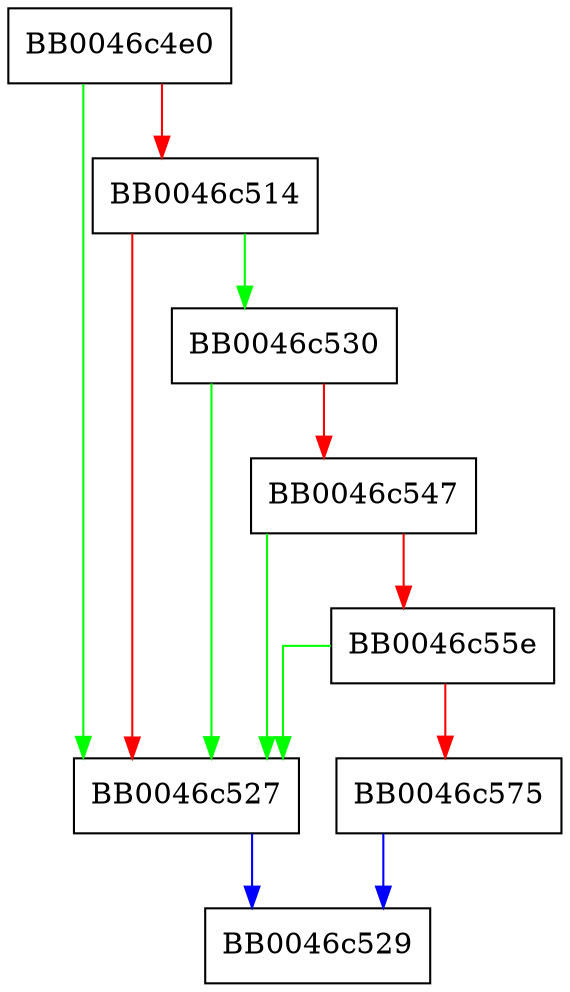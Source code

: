 digraph setup_ui_method {
  node [shape="box"];
  graph [splines=ortho];
  BB0046c4e0 -> BB0046c527 [color="green"];
  BB0046c4e0 -> BB0046c514 [color="red"];
  BB0046c514 -> BB0046c530 [color="green"];
  BB0046c514 -> BB0046c527 [color="red"];
  BB0046c527 -> BB0046c529 [color="blue"];
  BB0046c530 -> BB0046c527 [color="green"];
  BB0046c530 -> BB0046c547 [color="red"];
  BB0046c547 -> BB0046c527 [color="green"];
  BB0046c547 -> BB0046c55e [color="red"];
  BB0046c55e -> BB0046c527 [color="green"];
  BB0046c55e -> BB0046c575 [color="red"];
  BB0046c575 -> BB0046c529 [color="blue"];
}